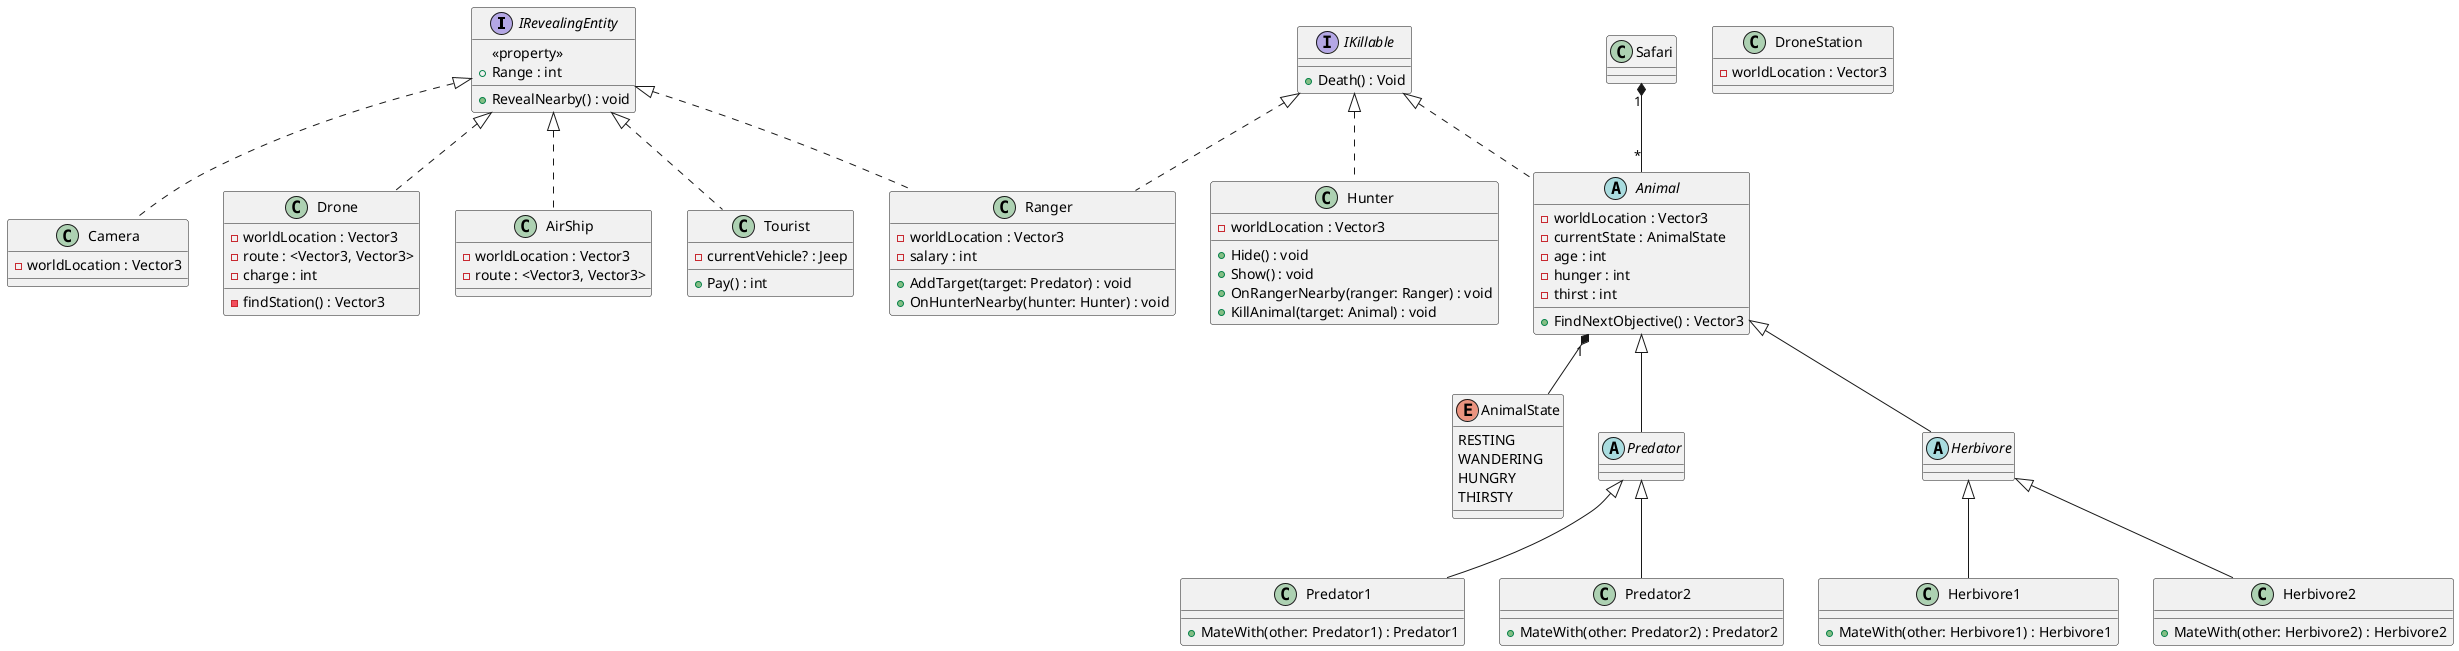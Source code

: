 @startuml osztálydiagram

interface IRevealingEntity{
    <<property>>
    + Range : int
    
    + RevealNearby() : void
}

interface IKillable{
    + Death() : Void
}

class Ranger{
    - worldLocation : Vector3
    - salary : int
    + AddTarget(target: Predator) : void
    + OnHunterNearby(hunter: Hunter) : void
}

class Hunter{
    - worldLocation : Vector3
    + Hide() : void
    + Show() : void
    + OnRangerNearby(ranger: Ranger) : void
    + KillAnimal(target: Animal) : void
}

class Camera{
    - worldLocation : Vector3
}
class Drone{
    - worldLocation : Vector3
    - route : <Vector3, Vector3>
    - charge : int
    - findStation() : Vector3
}
class DroneStation{
    - worldLocation : Vector3
}
class AirShip{
    - worldLocation : Vector3
    - route : <Vector3, Vector3>
}

class Tourist{
    - currentVehicle? : Jeep
    + Pay() : int
}


IRevealingEntity <|.. Ranger
IRevealingEntity <|.. Camera
IRevealingEntity <|.. Drone
IRevealingEntity <|.. AirShip
IRevealingEntity <|.. Tourist

enum AnimalState{
    RESTING
    WANDERING
    HUNGRY
    THIRSTY
}

abstract class Animal{
    - worldLocation : Vector3
    - currentState : AnimalState
    - age : int
    - hunger : int
    - thirst : int
    + FindNextObjective() : Vector3
}

Animal "1" *-- AnimalState

abstract class Predator extends Animal{

}
class Predator1 extends Predator{
    + MateWith(other: Predator1) : Predator1
}
class Predator2 extends Predator{
    + MateWith(other: Predator2) : Predator2
}
abstract class Herbivore extends Animal{

}
class Herbivore1 extends Herbivore{
    + MateWith(other: Herbivore1) : Herbivore1
}
class Herbivore2 extends Herbivore{
    + MateWith(other: Herbivore2) : Herbivore2
}



Safari "1" *-- "*" Animal

IKillable <|.. Hunter
IKillable <|.. Ranger
IKillable <|.. Animal

@enduml
